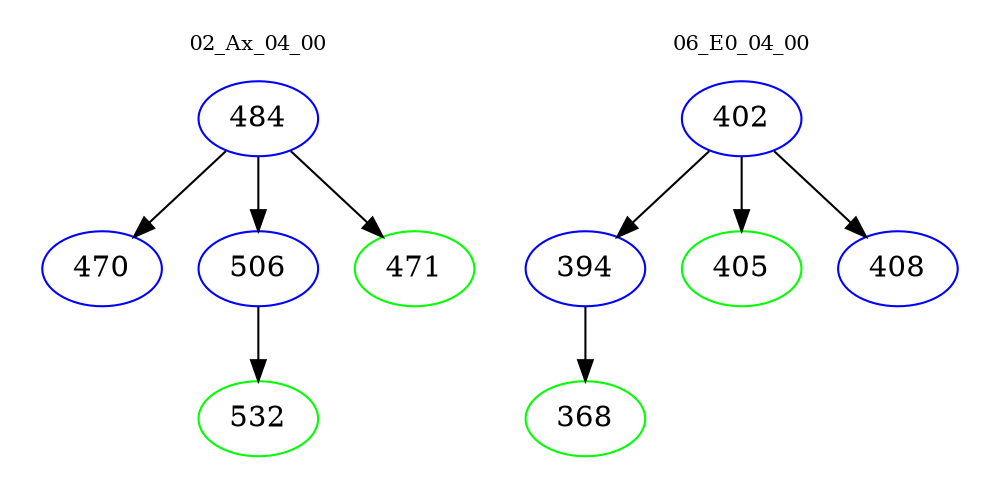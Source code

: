 digraph{
subgraph cluster_0 {
color = white
label = "02_Ax_04_00";
fontsize=10;
T0_484 [label="484", color="blue"]
T0_484 -> T0_470 [color="black"]
T0_470 [label="470", color="blue"]
T0_484 -> T0_506 [color="black"]
T0_506 [label="506", color="blue"]
T0_506 -> T0_532 [color="black"]
T0_532 [label="532", color="green"]
T0_484 -> T0_471 [color="black"]
T0_471 [label="471", color="green"]
}
subgraph cluster_1 {
color = white
label = "06_E0_04_00";
fontsize=10;
T1_402 [label="402", color="blue"]
T1_402 -> T1_394 [color="black"]
T1_394 [label="394", color="blue"]
T1_394 -> T1_368 [color="black"]
T1_368 [label="368", color="green"]
T1_402 -> T1_405 [color="black"]
T1_405 [label="405", color="green"]
T1_402 -> T1_408 [color="black"]
T1_408 [label="408", color="blue"]
}
}
